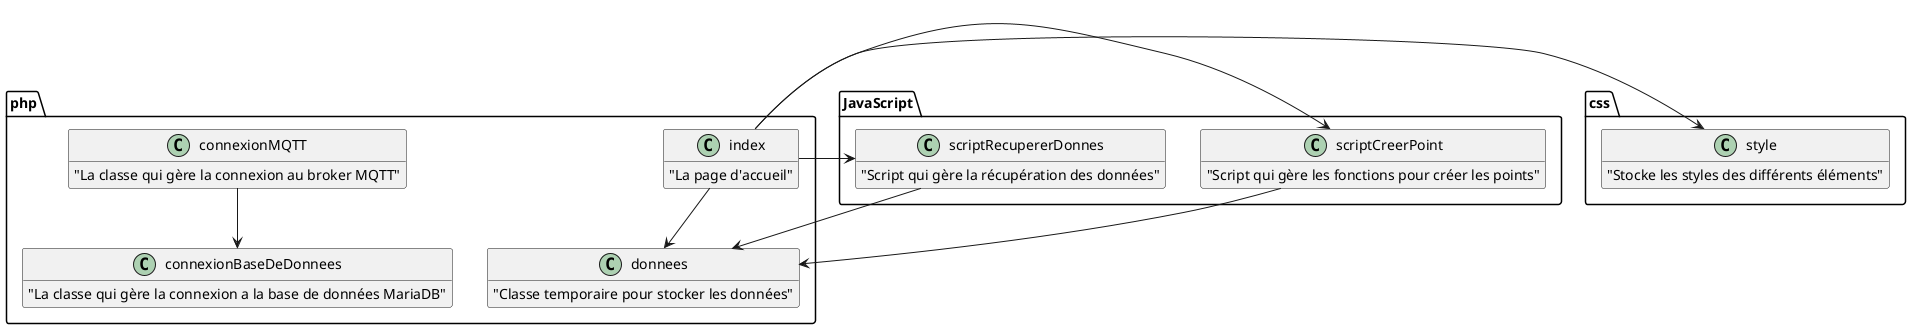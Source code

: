 @startuml Diagramme de classe locur4iot

package php 
{
    class connexionBaseDeDonnees
    {
        "La classe qui gère la connexion a la base de données MariaDB"
    }

    class connexionMQTT
    {
        "La classe qui gère la connexion au broker MQTT"
    }

    class donnees
    {
        "Classe temporaire pour stocker les données"
    }

    class index
    {
        "La page d'accueil"
    }
}

package css
{
    class style
    {
        "Stocke les styles des différents éléments"
    }
}

package JavaScript
{
    class scriptCreerPoint
    {
        "Script qui gère les fonctions pour créer les points"
    }

    class scriptRecupererDonnes
    {
        "Script qui gère la récupération des données"
    }
}


index -> style

index -> scriptCreerPoint

index -> scriptRecupererDonnes

index --> donnees

connexionMQTT-->connexionBaseDeDonnees

scriptCreerPoint --> donnees

scriptRecupererDonnes --> donnees

hide members
show index attributes
show connexionBaseDeDonnees attributes
show connexionMQTT attributes
show donnees attributes
show scriptCreerPoint attributes
show scriptRecupererDonnes attributes
show style attributes
@enduml